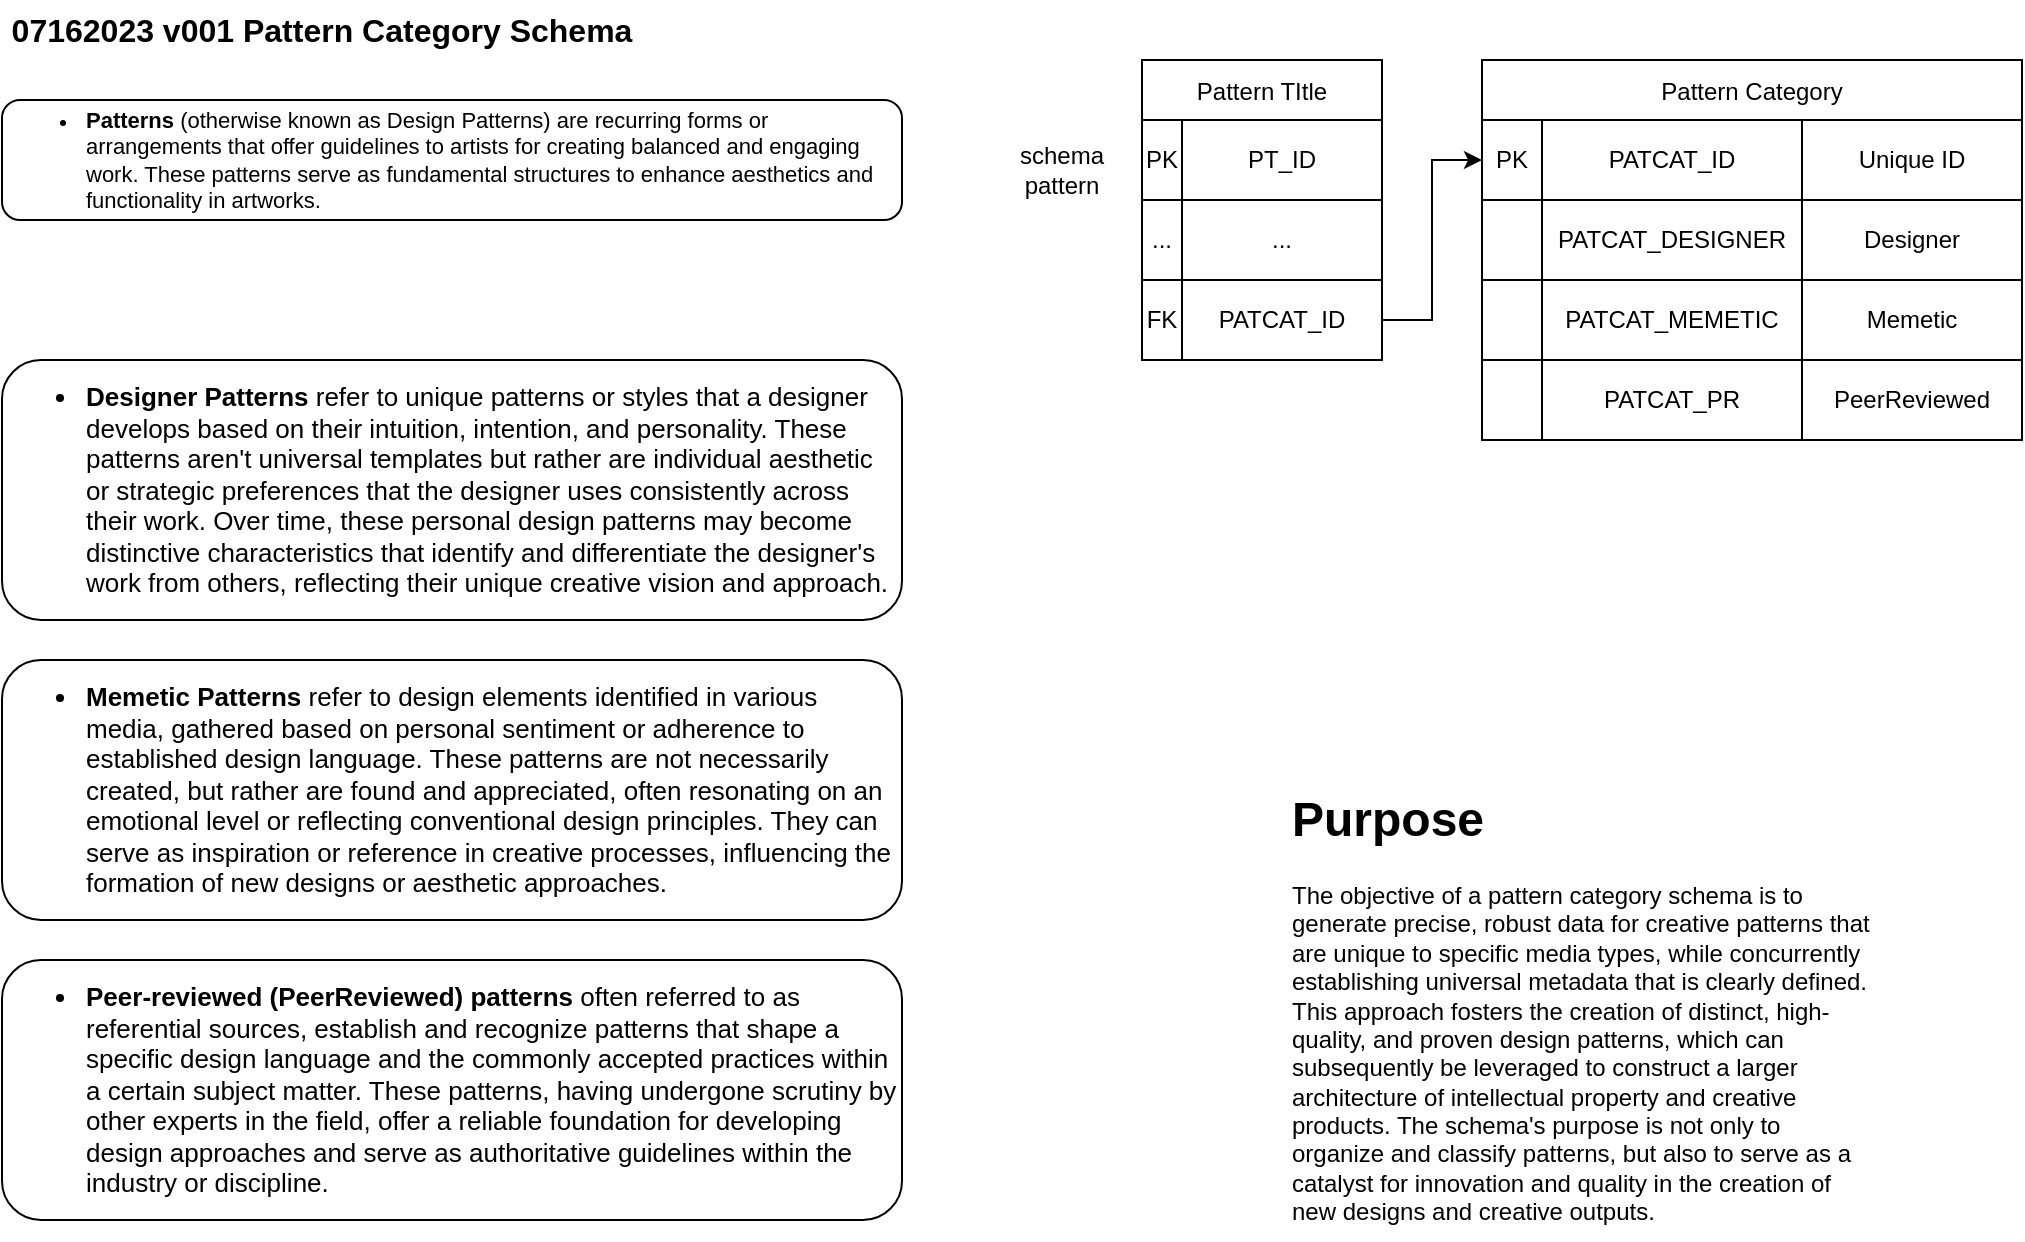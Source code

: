 <mxfile version="21.6.1" type="device">
  <diagram name="Page-1" id="LI2Qo-FuR8_srrw1js5p">
    <mxGraphModel dx="1418" dy="828" grid="1" gridSize="10" guides="1" tooltips="1" connect="1" arrows="1" fold="1" page="1" pageScale="1" pageWidth="1100" pageHeight="850" math="0" shadow="0">
      <root>
        <mxCell id="0" />
        <mxCell id="1" parent="0" />
        <mxCell id="XcL7ezQmDqolDHtK6qlq-1" value="07162023 v001 Pattern Category Schema" style="text;html=1;strokeColor=none;fillColor=none;align=center;verticalAlign=middle;whiteSpace=wrap;rounded=0;fontSize=16;fontStyle=1" parent="1" vertex="1">
          <mxGeometry x="40" y="10" width="320" height="30" as="geometry" />
        </mxCell>
        <mxCell id="XcL7ezQmDqolDHtK6qlq-2" value="Pattern Category" style="shape=table;startSize=30;container=1;collapsible=0;childLayout=tableLayout;" parent="1" vertex="1">
          <mxGeometry x="780" y="40" width="270" height="190" as="geometry" />
        </mxCell>
        <mxCell id="XcL7ezQmDqolDHtK6qlq-3" value="" style="shape=tableRow;horizontal=0;startSize=0;swimlaneHead=0;swimlaneBody=0;strokeColor=inherit;top=0;left=0;bottom=0;right=0;collapsible=0;dropTarget=0;fillColor=none;points=[[0,0.5],[1,0.5]];portConstraint=eastwest;" parent="XcL7ezQmDqolDHtK6qlq-2" vertex="1">
          <mxGeometry y="30" width="270" height="40" as="geometry" />
        </mxCell>
        <mxCell id="XcL7ezQmDqolDHtK6qlq-15" value="PK" style="shape=partialRectangle;html=1;whiteSpace=wrap;connectable=0;strokeColor=inherit;overflow=hidden;fillColor=none;top=0;left=0;bottom=0;right=0;pointerEvents=1;" parent="XcL7ezQmDqolDHtK6qlq-3" vertex="1">
          <mxGeometry width="30" height="40" as="geometry">
            <mxRectangle width="30" height="40" as="alternateBounds" />
          </mxGeometry>
        </mxCell>
        <mxCell id="XcL7ezQmDqolDHtK6qlq-4" value="PATCAT_ID" style="shape=partialRectangle;html=1;whiteSpace=wrap;connectable=0;strokeColor=inherit;overflow=hidden;fillColor=none;top=0;left=0;bottom=0;right=0;pointerEvents=1;" parent="XcL7ezQmDqolDHtK6qlq-3" vertex="1">
          <mxGeometry x="30" width="130" height="40" as="geometry">
            <mxRectangle width="130" height="40" as="alternateBounds" />
          </mxGeometry>
        </mxCell>
        <mxCell id="XcL7ezQmDqolDHtK6qlq-5" value="Unique ID" style="shape=partialRectangle;html=1;whiteSpace=wrap;connectable=0;strokeColor=inherit;overflow=hidden;fillColor=none;top=0;left=0;bottom=0;right=0;pointerEvents=1;" parent="XcL7ezQmDqolDHtK6qlq-3" vertex="1">
          <mxGeometry x="160" width="110" height="40" as="geometry">
            <mxRectangle width="110" height="40" as="alternateBounds" />
          </mxGeometry>
        </mxCell>
        <mxCell id="XcL7ezQmDqolDHtK6qlq-6" value="" style="shape=tableRow;horizontal=0;startSize=0;swimlaneHead=0;swimlaneBody=0;strokeColor=inherit;top=0;left=0;bottom=0;right=0;collapsible=0;dropTarget=0;fillColor=none;points=[[0,0.5],[1,0.5]];portConstraint=eastwest;" parent="XcL7ezQmDqolDHtK6qlq-2" vertex="1">
          <mxGeometry y="70" width="270" height="40" as="geometry" />
        </mxCell>
        <mxCell id="XcL7ezQmDqolDHtK6qlq-16" style="shape=partialRectangle;html=1;whiteSpace=wrap;connectable=0;strokeColor=inherit;overflow=hidden;fillColor=none;top=0;left=0;bottom=0;right=0;pointerEvents=1;" parent="XcL7ezQmDqolDHtK6qlq-6" vertex="1">
          <mxGeometry width="30" height="40" as="geometry">
            <mxRectangle width="30" height="40" as="alternateBounds" />
          </mxGeometry>
        </mxCell>
        <mxCell id="XcL7ezQmDqolDHtK6qlq-7" value="PATCAT_DESIGNER" style="shape=partialRectangle;html=1;whiteSpace=wrap;connectable=0;strokeColor=inherit;overflow=hidden;fillColor=none;top=0;left=0;bottom=0;right=0;pointerEvents=1;" parent="XcL7ezQmDqolDHtK6qlq-6" vertex="1">
          <mxGeometry x="30" width="130" height="40" as="geometry">
            <mxRectangle width="130" height="40" as="alternateBounds" />
          </mxGeometry>
        </mxCell>
        <mxCell id="XcL7ezQmDqolDHtK6qlq-8" value="Designer" style="shape=partialRectangle;html=1;whiteSpace=wrap;connectable=0;strokeColor=inherit;overflow=hidden;fillColor=none;top=0;left=0;bottom=0;right=0;pointerEvents=1;" parent="XcL7ezQmDqolDHtK6qlq-6" vertex="1">
          <mxGeometry x="160" width="110" height="40" as="geometry">
            <mxRectangle width="110" height="40" as="alternateBounds" />
          </mxGeometry>
        </mxCell>
        <mxCell id="XcL7ezQmDqolDHtK6qlq-9" value="" style="shape=tableRow;horizontal=0;startSize=0;swimlaneHead=0;swimlaneBody=0;strokeColor=inherit;top=0;left=0;bottom=0;right=0;collapsible=0;dropTarget=0;fillColor=none;points=[[0,0.5],[1,0.5]];portConstraint=eastwest;" parent="XcL7ezQmDqolDHtK6qlq-2" vertex="1">
          <mxGeometry y="110" width="270" height="40" as="geometry" />
        </mxCell>
        <mxCell id="XcL7ezQmDqolDHtK6qlq-17" style="shape=partialRectangle;html=1;whiteSpace=wrap;connectable=0;strokeColor=inherit;overflow=hidden;fillColor=none;top=0;left=0;bottom=0;right=0;pointerEvents=1;" parent="XcL7ezQmDqolDHtK6qlq-9" vertex="1">
          <mxGeometry width="30" height="40" as="geometry">
            <mxRectangle width="30" height="40" as="alternateBounds" />
          </mxGeometry>
        </mxCell>
        <mxCell id="XcL7ezQmDqolDHtK6qlq-10" value="PATCAT_MEMETIC" style="shape=partialRectangle;html=1;whiteSpace=wrap;connectable=0;strokeColor=inherit;overflow=hidden;fillColor=none;top=0;left=0;bottom=0;right=0;pointerEvents=1;" parent="XcL7ezQmDqolDHtK6qlq-9" vertex="1">
          <mxGeometry x="30" width="130" height="40" as="geometry">
            <mxRectangle width="130" height="40" as="alternateBounds" />
          </mxGeometry>
        </mxCell>
        <mxCell id="XcL7ezQmDqolDHtK6qlq-11" value="Memetic" style="shape=partialRectangle;html=1;whiteSpace=wrap;connectable=0;strokeColor=inherit;overflow=hidden;fillColor=none;top=0;left=0;bottom=0;right=0;pointerEvents=1;" parent="XcL7ezQmDqolDHtK6qlq-9" vertex="1">
          <mxGeometry x="160" width="110" height="40" as="geometry">
            <mxRectangle width="110" height="40" as="alternateBounds" />
          </mxGeometry>
        </mxCell>
        <mxCell id="XcL7ezQmDqolDHtK6qlq-12" value="" style="shape=tableRow;horizontal=0;startSize=0;swimlaneHead=0;swimlaneBody=0;strokeColor=inherit;top=0;left=0;bottom=0;right=0;collapsible=0;dropTarget=0;fillColor=none;points=[[0,0.5],[1,0.5]];portConstraint=eastwest;" parent="XcL7ezQmDqolDHtK6qlq-2" vertex="1">
          <mxGeometry y="150" width="270" height="40" as="geometry" />
        </mxCell>
        <mxCell id="XcL7ezQmDqolDHtK6qlq-18" style="shape=partialRectangle;html=1;whiteSpace=wrap;connectable=0;strokeColor=inherit;overflow=hidden;fillColor=none;top=0;left=0;bottom=0;right=0;pointerEvents=1;" parent="XcL7ezQmDqolDHtK6qlq-12" vertex="1">
          <mxGeometry width="30" height="40" as="geometry">
            <mxRectangle width="30" height="40" as="alternateBounds" />
          </mxGeometry>
        </mxCell>
        <mxCell id="XcL7ezQmDqolDHtK6qlq-13" value="PATCAT_PR" style="shape=partialRectangle;html=1;whiteSpace=wrap;connectable=0;strokeColor=inherit;overflow=hidden;fillColor=none;top=0;left=0;bottom=0;right=0;pointerEvents=1;" parent="XcL7ezQmDqolDHtK6qlq-12" vertex="1">
          <mxGeometry x="30" width="130" height="40" as="geometry">
            <mxRectangle width="130" height="40" as="alternateBounds" />
          </mxGeometry>
        </mxCell>
        <mxCell id="XcL7ezQmDqolDHtK6qlq-14" value="PeerReviewed" style="shape=partialRectangle;html=1;whiteSpace=wrap;connectable=0;strokeColor=inherit;overflow=hidden;fillColor=none;top=0;left=0;bottom=0;right=0;pointerEvents=1;" parent="XcL7ezQmDqolDHtK6qlq-12" vertex="1">
          <mxGeometry x="160" width="110" height="40" as="geometry">
            <mxRectangle width="110" height="40" as="alternateBounds" />
          </mxGeometry>
        </mxCell>
        <mxCell id="XcL7ezQmDqolDHtK6qlq-19" value="Pattern TItle" style="shape=table;startSize=30;container=1;collapsible=0;childLayout=tableLayout;" parent="1" vertex="1">
          <mxGeometry x="610" y="40" width="120" height="150" as="geometry" />
        </mxCell>
        <mxCell id="XcL7ezQmDqolDHtK6qlq-20" value="" style="shape=tableRow;horizontal=0;startSize=0;swimlaneHead=0;swimlaneBody=0;strokeColor=inherit;top=0;left=0;bottom=0;right=0;collapsible=0;dropTarget=0;fillColor=none;points=[[0,0.5],[1,0.5]];portConstraint=eastwest;" parent="XcL7ezQmDqolDHtK6qlq-19" vertex="1">
          <mxGeometry y="30" width="120" height="40" as="geometry" />
        </mxCell>
        <mxCell id="XcL7ezQmDqolDHtK6qlq-21" value="PK" style="shape=partialRectangle;html=1;whiteSpace=wrap;connectable=0;strokeColor=inherit;overflow=hidden;fillColor=none;top=0;left=0;bottom=0;right=0;pointerEvents=1;" parent="XcL7ezQmDqolDHtK6qlq-20" vertex="1">
          <mxGeometry width="20" height="40" as="geometry">
            <mxRectangle width="20" height="40" as="alternateBounds" />
          </mxGeometry>
        </mxCell>
        <mxCell id="XcL7ezQmDqolDHtK6qlq-22" value="PT_ID" style="shape=partialRectangle;html=1;whiteSpace=wrap;connectable=0;strokeColor=inherit;overflow=hidden;fillColor=none;top=0;left=0;bottom=0;right=0;pointerEvents=1;" parent="XcL7ezQmDqolDHtK6qlq-20" vertex="1">
          <mxGeometry x="20" width="100" height="40" as="geometry">
            <mxRectangle width="100" height="40" as="alternateBounds" />
          </mxGeometry>
        </mxCell>
        <mxCell id="XcL7ezQmDqolDHtK6qlq-23" value="" style="shape=tableRow;horizontal=0;startSize=0;swimlaneHead=0;swimlaneBody=0;strokeColor=inherit;top=0;left=0;bottom=0;right=0;collapsible=0;dropTarget=0;fillColor=none;points=[[0,0.5],[1,0.5]];portConstraint=eastwest;" parent="XcL7ezQmDqolDHtK6qlq-19" vertex="1">
          <mxGeometry y="70" width="120" height="40" as="geometry" />
        </mxCell>
        <mxCell id="XcL7ezQmDqolDHtK6qlq-24" value="..." style="shape=partialRectangle;html=1;whiteSpace=wrap;connectable=0;strokeColor=inherit;overflow=hidden;fillColor=none;top=0;left=0;bottom=0;right=0;pointerEvents=1;" parent="XcL7ezQmDqolDHtK6qlq-23" vertex="1">
          <mxGeometry width="20" height="40" as="geometry">
            <mxRectangle width="20" height="40" as="alternateBounds" />
          </mxGeometry>
        </mxCell>
        <mxCell id="XcL7ezQmDqolDHtK6qlq-25" value="..." style="shape=partialRectangle;html=1;whiteSpace=wrap;connectable=0;strokeColor=inherit;overflow=hidden;fillColor=none;top=0;left=0;bottom=0;right=0;pointerEvents=1;" parent="XcL7ezQmDqolDHtK6qlq-23" vertex="1">
          <mxGeometry x="20" width="100" height="40" as="geometry">
            <mxRectangle width="100" height="40" as="alternateBounds" />
          </mxGeometry>
        </mxCell>
        <mxCell id="XcL7ezQmDqolDHtK6qlq-26" value="" style="shape=tableRow;horizontal=0;startSize=0;swimlaneHead=0;swimlaneBody=0;strokeColor=inherit;top=0;left=0;bottom=0;right=0;collapsible=0;dropTarget=0;fillColor=none;points=[[0,0.5],[1,0.5]];portConstraint=eastwest;" parent="XcL7ezQmDqolDHtK6qlq-19" vertex="1">
          <mxGeometry y="110" width="120" height="40" as="geometry" />
        </mxCell>
        <mxCell id="XcL7ezQmDqolDHtK6qlq-27" value="FK" style="shape=partialRectangle;html=1;whiteSpace=wrap;connectable=0;strokeColor=inherit;overflow=hidden;fillColor=none;top=0;left=0;bottom=0;right=0;pointerEvents=1;" parent="XcL7ezQmDqolDHtK6qlq-26" vertex="1">
          <mxGeometry width="20" height="40" as="geometry">
            <mxRectangle width="20" height="40" as="alternateBounds" />
          </mxGeometry>
        </mxCell>
        <mxCell id="XcL7ezQmDqolDHtK6qlq-28" value="PATCAT_ID" style="shape=partialRectangle;html=1;whiteSpace=wrap;connectable=0;strokeColor=inherit;overflow=hidden;fillColor=none;top=0;left=0;bottom=0;right=0;pointerEvents=1;" parent="XcL7ezQmDqolDHtK6qlq-26" vertex="1">
          <mxGeometry x="20" width="100" height="40" as="geometry">
            <mxRectangle width="100" height="40" as="alternateBounds" />
          </mxGeometry>
        </mxCell>
        <mxCell id="XcL7ezQmDqolDHtK6qlq-29" value="schema pattern" style="text;html=1;strokeColor=none;fillColor=none;align=center;verticalAlign=middle;whiteSpace=wrap;rounded=0;" parent="1" vertex="1">
          <mxGeometry x="540" y="80" width="60" height="30" as="geometry" />
        </mxCell>
        <mxCell id="XcL7ezQmDqolDHtK6qlq-30" style="edgeStyle=orthogonalEdgeStyle;rounded=0;orthogonalLoop=1;jettySize=auto;html=1;exitX=1;exitY=0.5;exitDx=0;exitDy=0;entryX=0;entryY=0.5;entryDx=0;entryDy=0;" parent="1" source="XcL7ezQmDqolDHtK6qlq-26" target="XcL7ezQmDqolDHtK6qlq-3" edge="1">
          <mxGeometry relative="1" as="geometry" />
        </mxCell>
        <mxCell id="XcL7ezQmDqolDHtK6qlq-32" value="&lt;ul style=&quot;font-size: 11px;&quot;&gt;&lt;li style=&quot;font-size: 11px;&quot;&gt;&lt;b style=&quot;font-size: 11px;&quot;&gt;Patterns&lt;/b&gt; (otherwise known as Design Patterns) are recurring forms or arrangements that offer guidelines to artists for creating balanced and engaging work. These patterns serve as fundamental structures to enhance aesthetics and functionality in artworks.&lt;/li&gt;&lt;/ul&gt;" style="rounded=1;whiteSpace=wrap;html=1;align=left;fontSize=11;" parent="1" vertex="1">
          <mxGeometry x="40" y="60" width="450" height="60" as="geometry" />
        </mxCell>
        <mxCell id="XcL7ezQmDqolDHtK6qlq-33" value="&lt;ul style=&quot;font-size: 13px;&quot;&gt;&lt;li style=&quot;font-size: 13px;&quot;&gt;&lt;b style=&quot;font-size: 13px;&quot;&gt;Designer Patterns&lt;/b&gt; refer to unique patterns or styles that a designer develops based on their intuition, intention, and personality. These patterns aren&#39;t universal templates but rather are individual aesthetic or strategic preferences that the designer uses consistently across their work. Over time, these personal design patterns may become distinctive characteristics that identify and differentiate the designer&#39;s work from others, reflecting their unique creative vision and approach.&lt;/li&gt;&lt;/ul&gt;" style="rounded=1;whiteSpace=wrap;html=1;align=left;fontSize=13;" parent="1" vertex="1">
          <mxGeometry x="40" y="190" width="450" height="130" as="geometry" />
        </mxCell>
        <mxCell id="XcL7ezQmDqolDHtK6qlq-34" value="&lt;ul style=&quot;font-size: 13px;&quot;&gt;&lt;li&gt;&lt;b&gt;Memetic Patterns&lt;/b&gt; refer to design elements identified in various media, gathered based on personal sentiment or adherence to established design language. These patterns are not necessarily created, but rather are found and appreciated, often resonating on an emotional level or reflecting conventional design principles. They can serve as inspiration or reference in creative processes, influencing the formation of new designs or aesthetic approaches.&lt;/li&gt;&lt;/ul&gt;" style="rounded=1;whiteSpace=wrap;html=1;align=left;fontSize=13;" parent="1" vertex="1">
          <mxGeometry x="40" y="340" width="450" height="130" as="geometry" />
        </mxCell>
        <mxCell id="XcL7ezQmDqolDHtK6qlq-35" value="&lt;ul style=&quot;font-size: 13px;&quot;&gt;&lt;li&gt;&lt;b&gt;Peer-reviewed (PeerReviewed) patterns&lt;/b&gt; often referred to as referential sources, establish and recognize patterns that shape a specific design language and the commonly accepted practices within a certain subject matter. These patterns, having undergone scrutiny by other experts in the field, offer a reliable foundation for developing design approaches and serve as authoritative guidelines within the industry or discipline.&lt;/li&gt;&lt;/ul&gt;" style="rounded=1;whiteSpace=wrap;html=1;align=left;fontSize=13;" parent="1" vertex="1">
          <mxGeometry x="40" y="490" width="450" height="130" as="geometry" />
        </mxCell>
        <mxCell id="XcL7ezQmDqolDHtK6qlq-37" value="&lt;h1&gt;Purpose&lt;/h1&gt;&lt;p&gt;The objective of a pattern category schema is to generate precise, robust data for creative patterns that are unique to specific media types, while concurrently establishing universal metadata that is clearly defined. This approach fosters the creation of distinct, high-quality, and proven design patterns, which can subsequently be leveraged to construct a larger architecture of intellectual property and creative products. The schema&#39;s purpose is not only to organize and classify patterns, but also to serve as a catalyst for innovation and quality in the creation of new designs and creative outputs.&lt;br&gt;&lt;/p&gt;" style="text;html=1;strokeColor=none;fillColor=none;spacing=5;spacingTop=-20;whiteSpace=wrap;overflow=hidden;rounded=0;" parent="1" vertex="1">
          <mxGeometry x="680" y="400" width="300" height="230" as="geometry" />
        </mxCell>
      </root>
    </mxGraphModel>
  </diagram>
</mxfile>
